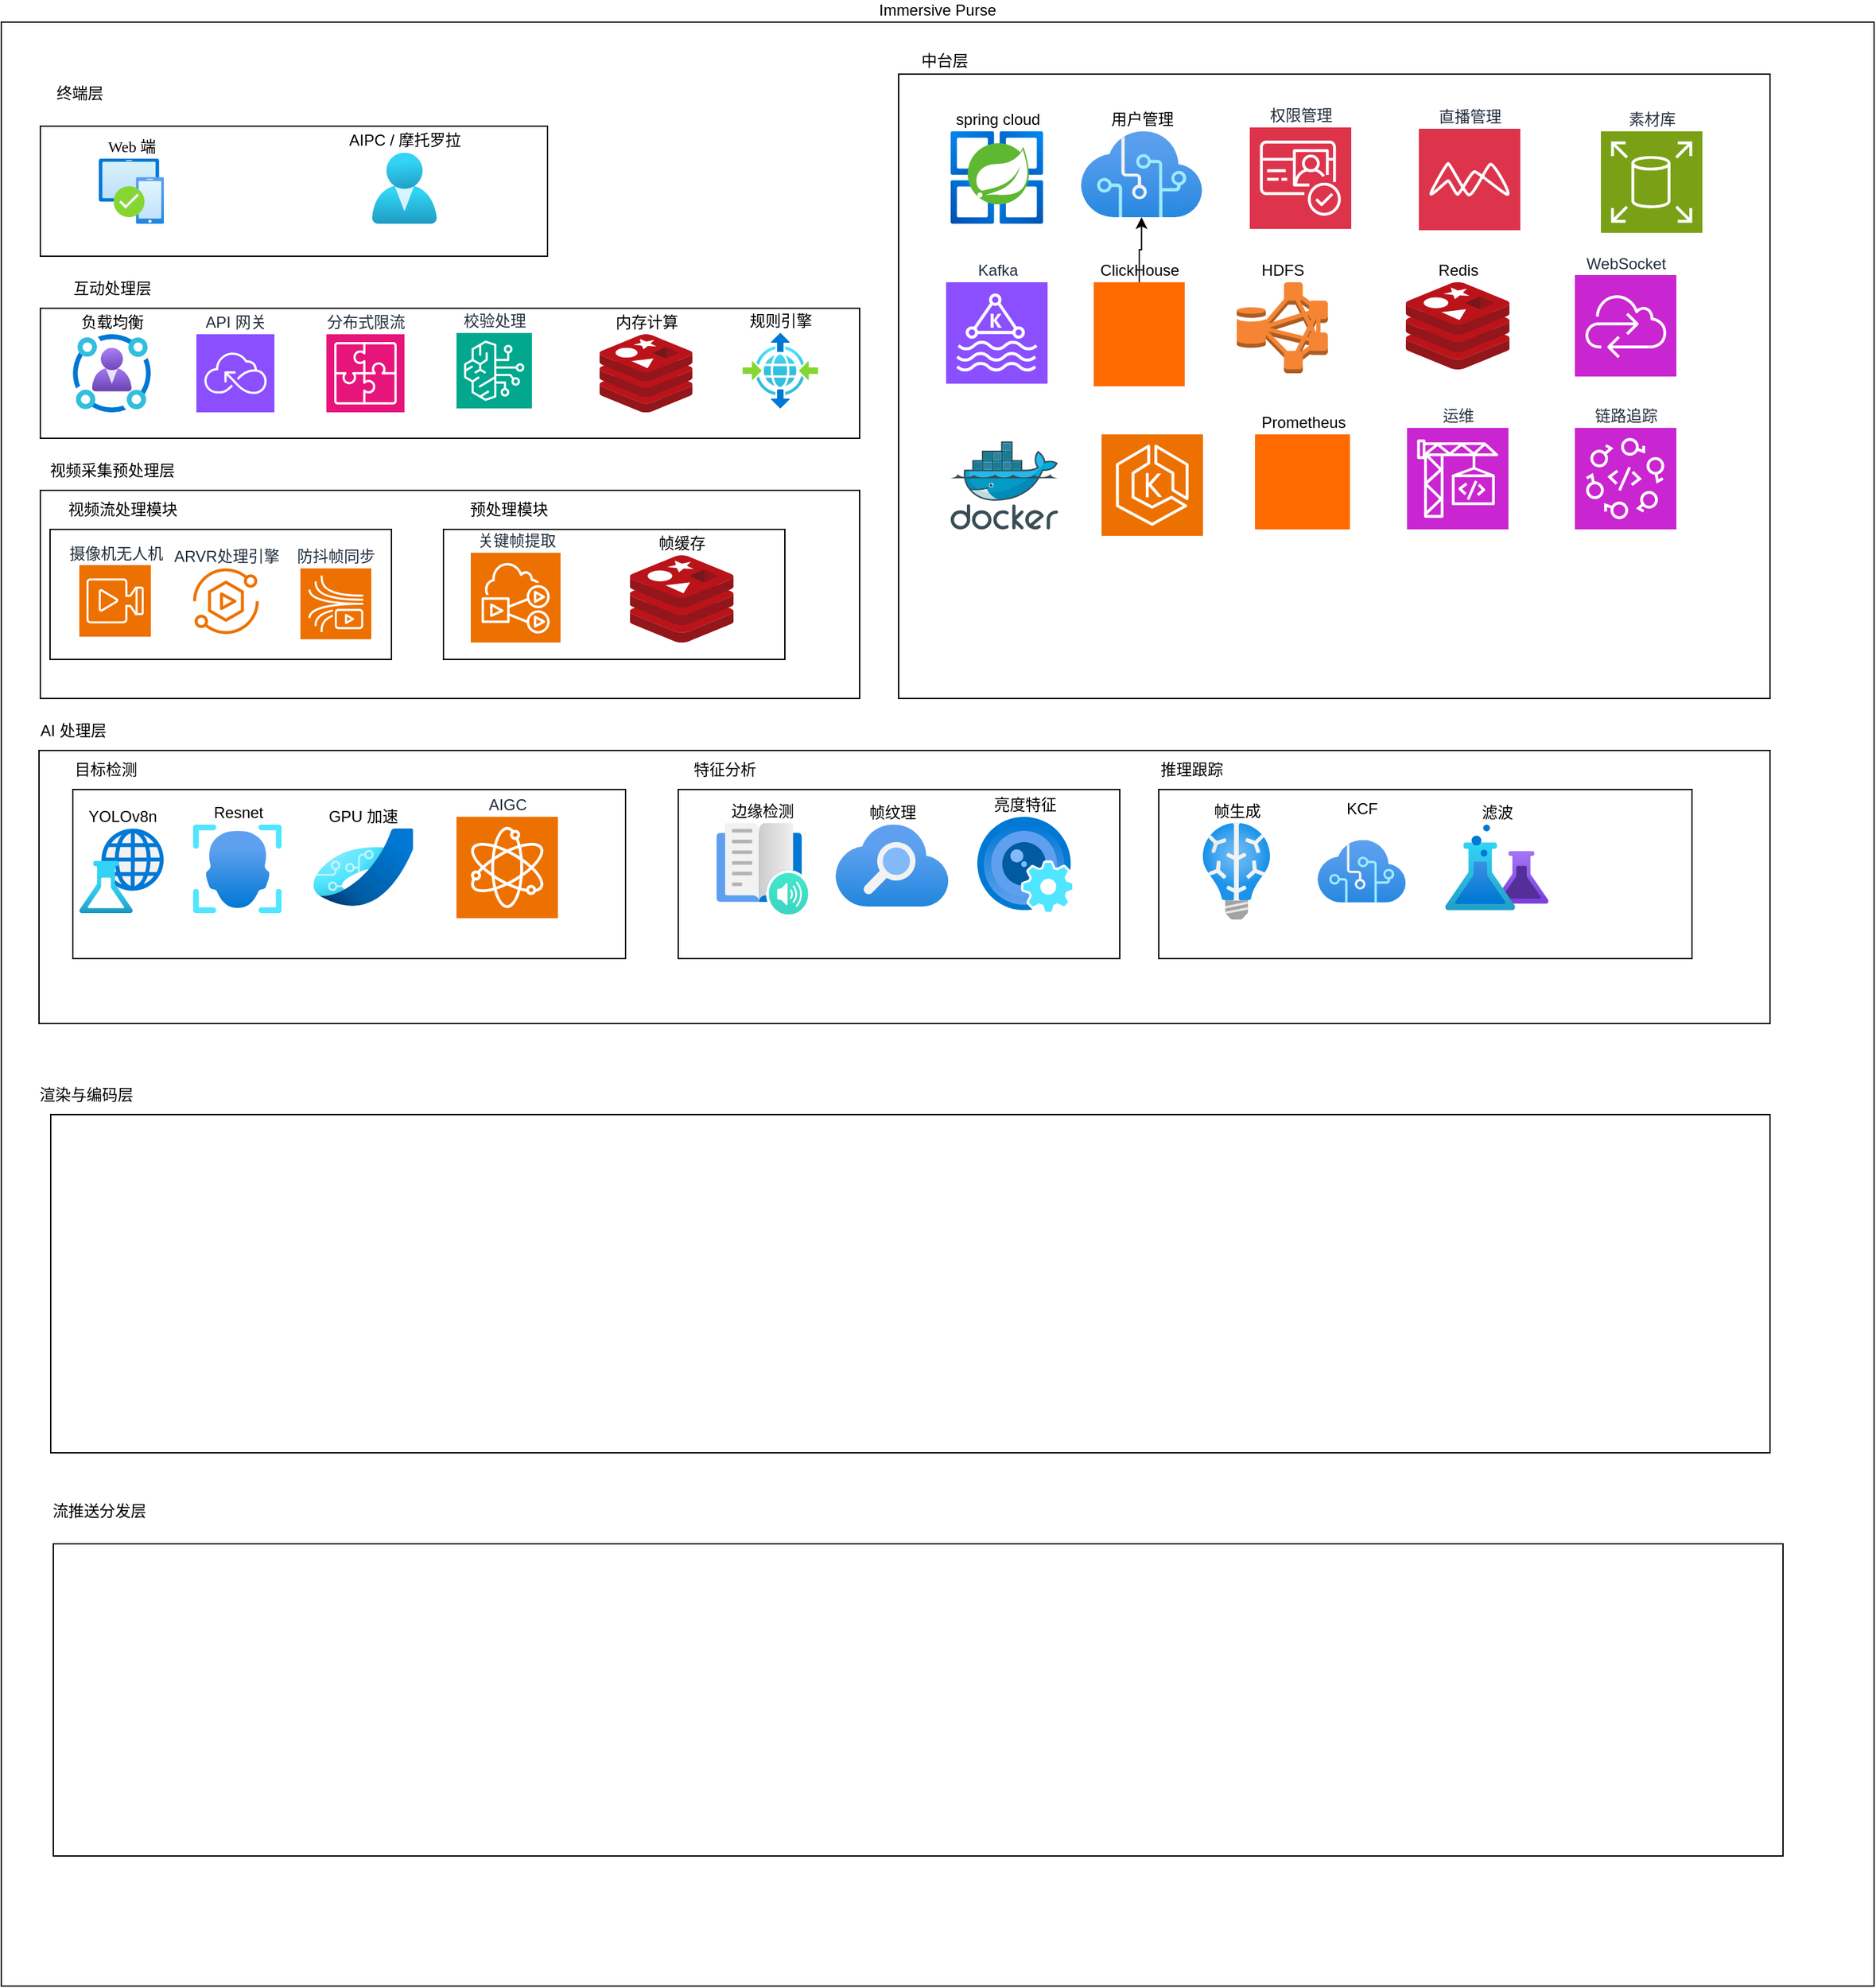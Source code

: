 <mxfile version="28.1.0">
  <diagram name="第 1 页" id="qKps2COHC2__7lPThj9i">
    <mxGraphModel dx="1554" dy="849" grid="1" gridSize="10" guides="1" tooltips="1" connect="1" arrows="1" fold="1" page="1" pageScale="1" pageWidth="1900" pageHeight="2000" math="0" shadow="0">
      <root>
        <mxCell id="0" />
        <mxCell id="1" parent="0" />
        <mxCell id="5CDg7A2IwqHqPvgLmuk0-1" value="" style="rounded=0;whiteSpace=wrap;html=1;" vertex="1" parent="1">
          <mxGeometry x="840" y="660" width="180" height="80" as="geometry" />
        </mxCell>
        <mxCell id="5CDg7A2IwqHqPvgLmuk0-2" value="Immersive Purse" style="rounded=0;whiteSpace=wrap;html=1;labelPosition=center;verticalLabelPosition=top;align=center;verticalAlign=bottom;" vertex="1" parent="1">
          <mxGeometry x="110" y="590" width="1440" height="1510" as="geometry" />
        </mxCell>
        <mxCell id="5CDg7A2IwqHqPvgLmuk0-3" value="" style="rounded=0;whiteSpace=wrap;html=1;labelPosition=left;verticalLabelPosition=top;align=right;verticalAlign=bottom;" vertex="1" parent="1">
          <mxGeometry x="140" y="670" width="390" height="100" as="geometry" />
        </mxCell>
        <mxCell id="5CDg7A2IwqHqPvgLmuk0-4" value="Web 端" style="image;aspect=fixed;html=1;points=[];align=center;fontSize=12;image=img/lib/azure2/identity/Multi_Factor_Authentication.svg;fontFamily=Georgia;labelPosition=center;verticalLabelPosition=top;verticalAlign=bottom;" vertex="1" parent="1">
          <mxGeometry x="185" y="695" width="50" height="50" as="geometry" />
        </mxCell>
        <mxCell id="5CDg7A2IwqHqPvgLmuk0-5" value="终端层" style="text;html=1;align=center;verticalAlign=middle;resizable=0;points=[];autosize=1;strokeColor=none;fillColor=none;" vertex="1" parent="1">
          <mxGeometry x="140" y="630" width="60" height="30" as="geometry" />
        </mxCell>
        <mxCell id="5CDg7A2IwqHqPvgLmuk0-6" style="edgeStyle=orthogonalEdgeStyle;rounded=0;orthogonalLoop=1;jettySize=auto;html=1;exitX=0.5;exitY=1;exitDx=0;exitDy=0;" edge="1" parent="1" source="5CDg7A2IwqHqPvgLmuk0-3" target="5CDg7A2IwqHqPvgLmuk0-3">
          <mxGeometry relative="1" as="geometry" />
        </mxCell>
        <mxCell id="5CDg7A2IwqHqPvgLmuk0-7" value="AIPC / 摩托罗拉" style="image;aspect=fixed;html=1;points=[];align=center;fontSize=12;image=img/lib/azure2/identity/Users.svg;labelPosition=center;verticalLabelPosition=top;verticalAlign=bottom;" vertex="1" parent="1">
          <mxGeometry x="395" y="690.32" width="50" height="54.68" as="geometry" />
        </mxCell>
        <mxCell id="5CDg7A2IwqHqPvgLmuk0-8" value="" style="rounded=0;whiteSpace=wrap;html=1;labelPosition=left;verticalLabelPosition=top;align=right;verticalAlign=bottom;" vertex="1" parent="1">
          <mxGeometry x="140" y="810" width="630" height="100" as="geometry" />
        </mxCell>
        <mxCell id="5CDg7A2IwqHqPvgLmuk0-9" value="互动处理层" style="text;html=1;align=center;verticalAlign=middle;resizable=0;points=[];autosize=1;strokeColor=none;fillColor=none;" vertex="1" parent="1">
          <mxGeometry x="155" y="780" width="80" height="30" as="geometry" />
        </mxCell>
        <mxCell id="5CDg7A2IwqHqPvgLmuk0-10" value="API 网关" style="sketch=0;points=[[0,0,0],[0.25,0,0],[0.5,0,0],[0.75,0,0],[1,0,0],[0,1,0],[0.25,1,0],[0.5,1,0],[0.75,1,0],[1,1,0],[0,0.25,0],[0,0.5,0],[0,0.75,0],[1,0.25,0],[1,0.5,0],[1,0.75,0]];outlineConnect=0;fontColor=#232F3E;fillColor=#8C4FFF;strokeColor=#ffffff;dashed=0;verticalLabelPosition=top;verticalAlign=bottom;align=center;html=1;fontSize=12;fontStyle=0;aspect=fixed;shape=mxgraph.aws4.resourceIcon;resIcon=mxgraph.aws4.serverless;labelPosition=center;" vertex="1" parent="1">
          <mxGeometry x="260" y="830" width="60" height="60" as="geometry" />
        </mxCell>
        <mxCell id="5CDg7A2IwqHqPvgLmuk0-11" value="负载均衡" style="image;aspect=fixed;html=1;points=[];align=center;fontSize=12;image=img/lib/azure2/identity/Identity_Governance.svg;labelPosition=center;verticalLabelPosition=top;verticalAlign=bottom;" vertex="1" parent="1">
          <mxGeometry x="165" y="830" width="60" height="60" as="geometry" />
        </mxCell>
        <mxCell id="5CDg7A2IwqHqPvgLmuk0-12" value="分布式限流" style="sketch=0;points=[[0,0,0],[0.25,0,0],[0.5,0,0],[0.75,0,0],[1,0,0],[0,1,0],[0.25,1,0],[0.5,1,0],[0.75,1,0],[1,1,0],[0,0.25,0],[0,0.5,0],[0,0.75,0],[1,0.25,0],[1,0.5,0],[1,0.75,0]];outlineConnect=0;fontColor=#232F3E;fillColor=#E7157B;strokeColor=#ffffff;dashed=0;verticalLabelPosition=top;verticalAlign=bottom;align=center;html=1;fontSize=12;fontStyle=0;aspect=fixed;shape=mxgraph.aws4.resourceIcon;resIcon=mxgraph.aws4.application_integration;labelPosition=center;" vertex="1" parent="1">
          <mxGeometry x="360" y="830" width="60" height="60" as="geometry" />
        </mxCell>
        <mxCell id="5CDg7A2IwqHqPvgLmuk0-13" value="校验处理" style="sketch=0;points=[[0,0,0],[0.25,0,0],[0.5,0,0],[0.75,0,0],[1,0,0],[0,1,0],[0.25,1,0],[0.5,1,0],[0.75,1,0],[1,1,0],[0,0.25,0],[0,0.5,0],[0,0.75,0],[1,0.25,0],[1,0.5,0],[1,0.75,0]];outlineConnect=0;fontColor=#232F3E;fillColor=#01A88D;strokeColor=#ffffff;dashed=0;verticalLabelPosition=top;verticalAlign=bottom;align=center;html=1;fontSize=12;fontStyle=0;aspect=fixed;shape=mxgraph.aws4.resourceIcon;resIcon=mxgraph.aws4.bedrock;labelPosition=center;" vertex="1" parent="1">
          <mxGeometry x="460" y="829" width="58" height="58" as="geometry" />
        </mxCell>
        <mxCell id="5CDg7A2IwqHqPvgLmuk0-14" value="内存计算" style="image;sketch=0;aspect=fixed;html=1;points=[];align=center;fontSize=12;image=img/lib/mscae/Cache_Redis_Product.svg;labelPosition=center;verticalLabelPosition=top;verticalAlign=bottom;" vertex="1" parent="1">
          <mxGeometry x="570" y="830" width="71.43" height="60" as="geometry" />
        </mxCell>
        <mxCell id="5CDg7A2IwqHqPvgLmuk0-15" value="规则引擎" style="image;aspect=fixed;html=1;points=[];align=center;fontSize=12;image=img/lib/azure2/networking/Azure_Communications_Gateway.svg;labelPosition=center;verticalLabelPosition=top;verticalAlign=bottom;" vertex="1" parent="1">
          <mxGeometry x="680" y="829" width="58" height="58" as="geometry" />
        </mxCell>
        <mxCell id="5CDg7A2IwqHqPvgLmuk0-16" value="&lt;span style=&quot;color: rgba(0, 0, 0, 0); font-family: monospace; font-size: 0px; text-align: start; text-wrap-mode: nowrap;&quot;&gt;%3CmxGraphModel%3E%3Croot%3E%3CmxCell%20id%3D%220%22%2F%3E%3CmxCell%20id%3D%221%22%20parent%3D%220%22%2F%3E%3CmxCell%20id%3D%222%22%20value%3D%22%22%20style%3D%22rounded%3D0%3BwhiteSpace%3Dwrap%3Bhtml%3D1%3B%22%20vertex%3D%221%22%20parent%3D%221%22%3E%3CmxGeometry%20x%3D%22147.5%22%20y%3D%22980%22%20width%3D%22262.5%22%20height%3D%22100%22%20as%3D%22geometry%22%2F%3E%3C%2FmxCell%3E%3C%2Froot%3E%3C%2FmxGraphModel%3E&lt;/span&gt;" style="rounded=0;whiteSpace=wrap;html=1;labelPosition=center;verticalLabelPosition=top;align=center;verticalAlign=bottom;" vertex="1" parent="1">
          <mxGeometry x="140" y="950" width="630" height="160" as="geometry" />
        </mxCell>
        <mxCell id="5CDg7A2IwqHqPvgLmuk0-17" value="视频采集预处理层" style="text;html=1;align=center;verticalAlign=middle;resizable=0;points=[];autosize=1;strokeColor=none;fillColor=none;" vertex="1" parent="1">
          <mxGeometry x="135" y="920" width="120" height="30" as="geometry" />
        </mxCell>
        <mxCell id="5CDg7A2IwqHqPvgLmuk0-18" value="" style="rounded=0;whiteSpace=wrap;html=1;" vertex="1" parent="1">
          <mxGeometry x="147.5" y="980" width="262.5" height="100" as="geometry" />
        </mxCell>
        <mxCell id="5CDg7A2IwqHqPvgLmuk0-19" value="摄像机无人机" style="sketch=0;points=[[0,0,0],[0.25,0,0],[0.5,0,0],[0.75,0,0],[1,0,0],[0,1,0],[0.25,1,0],[0.5,1,0],[0.75,1,0],[1,1,0],[0,0.25,0],[0,0.5,0],[0,0.75,0],[1,0.25,0],[1,0.5,0],[1,0.75,0]];outlineConnect=0;fontColor=#232F3E;fillColor=#ED7100;strokeColor=#ffffff;dashed=0;verticalLabelPosition=top;verticalAlign=bottom;align=center;html=1;fontSize=12;fontStyle=0;aspect=fixed;shape=mxgraph.aws4.resourceIcon;resIcon=mxgraph.aws4.media_services;labelPosition=center;" vertex="1" parent="1">
          <mxGeometry x="170" y="1007.5" width="55" height="55" as="geometry" />
        </mxCell>
        <mxCell id="5CDg7A2IwqHqPvgLmuk0-20" value="ARVR处理引擎" style="sketch=0;outlineConnect=0;fontColor=#232F3E;gradientColor=none;fillColor=#ED7100;strokeColor=none;dashed=0;verticalLabelPosition=top;verticalAlign=bottom;align=center;html=1;fontSize=12;fontStyle=0;aspect=fixed;pointerEvents=1;shape=mxgraph.aws4.cloud_digital_interface;labelPosition=center;" vertex="1" parent="1">
          <mxGeometry x="257.5" y="1010" width="50.5" height="50.5" as="geometry" />
        </mxCell>
        <mxCell id="5CDg7A2IwqHqPvgLmuk0-21" value="防抖帧同步" style="sketch=0;points=[[0,0,0],[0.25,0,0],[0.5,0,0],[0.75,0,0],[1,0,0],[0,1,0],[0.25,1,0],[0.5,1,0],[0.75,1,0],[1,1,0],[0,0.25,0],[0,0.5,0],[0,0.75,0],[1,0.25,0],[1,0.5,0],[1,0.75,0]];outlineConnect=0;fontColor=#232F3E;fillColor=#ED7100;strokeColor=#ffffff;dashed=0;verticalLabelPosition=top;verticalAlign=bottom;align=center;html=1;fontSize=12;fontStyle=0;aspect=fixed;shape=mxgraph.aws4.resourceIcon;resIcon=mxgraph.aws4.kinesis_video_streams;labelPosition=center;" vertex="1" parent="1">
          <mxGeometry x="340" y="1010" width="54.5" height="54.5" as="geometry" />
        </mxCell>
        <mxCell id="5CDg7A2IwqHqPvgLmuk0-22" value="视频流处理模块" style="text;html=1;align=center;verticalAlign=middle;resizable=0;points=[];autosize=1;strokeColor=none;fillColor=none;" vertex="1" parent="1">
          <mxGeometry x="147.5" y="950" width="110" height="30" as="geometry" />
        </mxCell>
        <mxCell id="5CDg7A2IwqHqPvgLmuk0-23" value="" style="rounded=0;whiteSpace=wrap;html=1;" vertex="1" parent="1">
          <mxGeometry x="450" y="980" width="262.5" height="100" as="geometry" />
        </mxCell>
        <mxCell id="5CDg7A2IwqHqPvgLmuk0-24" value="预处理模块" style="text;html=1;align=center;verticalAlign=middle;resizable=0;points=[];autosize=1;strokeColor=none;fillColor=none;" vertex="1" parent="1">
          <mxGeometry x="460" y="950" width="80" height="30" as="geometry" />
        </mxCell>
        <mxCell id="5CDg7A2IwqHqPvgLmuk0-25" value="帧缓存" style="image;sketch=0;aspect=fixed;html=1;points=[];align=center;fontSize=12;image=img/lib/mscae/Cache_Redis_Product.svg;labelPosition=center;verticalLabelPosition=top;verticalAlign=bottom;" vertex="1" parent="1">
          <mxGeometry x="593.28" y="1000" width="79.76" height="67" as="geometry" />
        </mxCell>
        <mxCell id="5CDg7A2IwqHqPvgLmuk0-26" value="关键帧提取" style="sketch=0;points=[[0,0,0],[0.25,0,0],[0.5,0,0],[0.75,0,0],[1,0,0],[0,1,0],[0.25,1,0],[0.5,1,0],[0.75,1,0],[1,1,0],[0,0.25,0],[0,0.5,0],[0,0.75,0],[1,0.25,0],[1,0.5,0],[1,0.75,0]];outlineConnect=0;fontColor=#232F3E;fillColor=#ED7100;strokeColor=#ffffff;dashed=0;verticalLabelPosition=top;verticalAlign=bottom;align=center;html=1;fontSize=12;fontStyle=0;aspect=fixed;shape=mxgraph.aws4.resourceIcon;resIcon=mxgraph.aws4.elastic_transcoder;labelPosition=center;" vertex="1" parent="1">
          <mxGeometry x="471" y="998" width="69" height="69" as="geometry" />
        </mxCell>
        <mxCell id="5CDg7A2IwqHqPvgLmuk0-27" value="" style="rounded=0;whiteSpace=wrap;html=1;" vertex="1" parent="1">
          <mxGeometry x="139" y="1150" width="1331" height="210" as="geometry" />
        </mxCell>
        <mxCell id="5CDg7A2IwqHqPvgLmuk0-28" value="AI 处理层" style="text;html=1;align=center;verticalAlign=middle;resizable=0;points=[];autosize=1;strokeColor=none;fillColor=none;" vertex="1" parent="1">
          <mxGeometry x="130" y="1120" width="70" height="30" as="geometry" />
        </mxCell>
        <mxCell id="5CDg7A2IwqHqPvgLmuk0-29" value="" style="rounded=0;whiteSpace=wrap;html=1;" vertex="1" parent="1">
          <mxGeometry x="165" y="1180" width="425" height="130" as="geometry" />
        </mxCell>
        <mxCell id="5CDg7A2IwqHqPvgLmuk0-30" value="YOLOv8n" style="image;aspect=fixed;html=1;points=[];align=center;fontSize=12;image=img/lib/azure2/ai_machine_learning/Machine_Learning_Studio_Classic_Web_Services.svg;labelPosition=center;verticalLabelPosition=top;verticalAlign=bottom;" vertex="1" parent="1">
          <mxGeometry x="170" y="1210" width="65" height="65" as="geometry" />
        </mxCell>
        <mxCell id="5CDg7A2IwqHqPvgLmuk0-31" value="Resnet" style="image;aspect=fixed;html=1;points=[];align=center;fontSize=12;image=img/lib/azure2/ai_machine_learning/Face_APIs.svg;labelPosition=center;verticalLabelPosition=top;verticalAlign=bottom;" vertex="1" parent="1">
          <mxGeometry x="257.5" y="1207" width="68" height="68" as="geometry" />
        </mxCell>
        <mxCell id="5CDg7A2IwqHqPvgLmuk0-32" value="GPU 加速" style="image;aspect=fixed;html=1;points=[];align=center;fontSize=12;image=img/lib/azure2/ai_machine_learning/Azure_Applied_AI.svg;labelPosition=center;verticalLabelPosition=top;verticalAlign=bottom;" vertex="1" parent="1">
          <mxGeometry x="349.46" y="1210" width="77.77" height="59.47" as="geometry" />
        </mxCell>
        <mxCell id="5CDg7A2IwqHqPvgLmuk0-33" value="目标检测" style="text;html=1;align=center;verticalAlign=middle;resizable=0;points=[];autosize=1;strokeColor=none;fillColor=none;" vertex="1" parent="1">
          <mxGeometry x="155" y="1150" width="70" height="30" as="geometry" />
        </mxCell>
        <mxCell id="5CDg7A2IwqHqPvgLmuk0-34" value="" style="rounded=0;whiteSpace=wrap;html=1;" vertex="1" parent="1">
          <mxGeometry x="630.5" y="1180" width="339.5" height="130" as="geometry" />
        </mxCell>
        <mxCell id="5CDg7A2IwqHqPvgLmuk0-35" value="特征分析" style="text;html=1;align=center;verticalAlign=middle;resizable=0;points=[];autosize=1;strokeColor=none;fillColor=none;" vertex="1" parent="1">
          <mxGeometry x="630.5" y="1150" width="70" height="30" as="geometry" />
        </mxCell>
        <mxCell id="5CDg7A2IwqHqPvgLmuk0-36" value="帧纹理" style="image;aspect=fixed;html=1;points=[];align=center;fontSize=12;image=img/lib/azure2/app_services/Search_Services.svg;labelPosition=center;verticalLabelPosition=top;verticalAlign=bottom;" vertex="1" parent="1">
          <mxGeometry x="751.25" y="1207" width="87.21" height="63" as="geometry" />
        </mxCell>
        <mxCell id="5CDg7A2IwqHqPvgLmuk0-37" value="亮度特征" style="image;aspect=fixed;html=1;points=[];align=center;fontSize=12;image=img/lib/azure2/ai_machine_learning/Custom_Vision.svg;labelPosition=center;verticalLabelPosition=top;verticalAlign=bottom;" vertex="1" parent="1">
          <mxGeometry x="860.5" y="1201" width="73" height="73" as="geometry" />
        </mxCell>
        <mxCell id="5CDg7A2IwqHqPvgLmuk0-38" value="边缘检测" style="image;aspect=fixed;html=1;points=[];align=center;fontSize=12;image=img/lib/azure2/ai_machine_learning/Immersive_Readers.svg;labelPosition=center;verticalLabelPosition=top;verticalAlign=bottom;" vertex="1" parent="1">
          <mxGeometry x="660" y="1205.78" width="70.44" height="70.44" as="geometry" />
        </mxCell>
        <mxCell id="5CDg7A2IwqHqPvgLmuk0-39" value="" style="rounded=0;whiteSpace=wrap;html=1;" vertex="1" parent="1">
          <mxGeometry x="800" y="630" width="670" height="480" as="geometry" />
        </mxCell>
        <mxCell id="5CDg7A2IwqHqPvgLmuk0-40" value="中台层" style="text;html=1;align=center;verticalAlign=middle;resizable=0;points=[];autosize=1;strokeColor=none;fillColor=none;" vertex="1" parent="1">
          <mxGeometry x="805" y="605" width="60" height="30" as="geometry" />
        </mxCell>
        <mxCell id="5CDg7A2IwqHqPvgLmuk0-41" value="spring cloud" style="image;aspect=fixed;html=1;points=[];align=center;fontSize=12;image=img/lib/azure2/compute/Azure_Spring_Cloud.svg;labelPosition=center;verticalLabelPosition=top;verticalAlign=bottom;" vertex="1" parent="1">
          <mxGeometry x="840" y="674" width="71" height="71" as="geometry" />
        </mxCell>
        <mxCell id="5CDg7A2IwqHqPvgLmuk0-42" value="用户管理" style="image;aspect=fixed;html=1;points=[];align=center;fontSize=12;image=img/lib/azure2/ai_machine_learning/Cognitive_Services.svg;labelPosition=center;verticalLabelPosition=top;verticalAlign=bottom;" vertex="1" parent="1">
          <mxGeometry x="940" y="674" width="93.5" height="66" as="geometry" />
        </mxCell>
        <mxCell id="5CDg7A2IwqHqPvgLmuk0-43" value="素材库" style="sketch=0;points=[[0,0,0],[0.25,0,0],[0.5,0,0],[0.75,0,0],[1,0,0],[0,1,0],[0.25,1,0],[0.5,1,0],[0.75,1,0],[1,1,0],[0,0.25,0],[0,0.5,0],[0,0.75,0],[1,0.25,0],[1,0.5,0],[1,0.75,0]];outlineConnect=0;fontColor=#232F3E;fillColor=#7AA116;strokeColor=#ffffff;dashed=0;verticalLabelPosition=top;verticalAlign=bottom;align=center;html=1;fontSize=12;fontStyle=0;aspect=fixed;shape=mxgraph.aws4.resourceIcon;resIcon=mxgraph.aws4.elastic_block_store;labelPosition=center;" vertex="1" parent="1">
          <mxGeometry x="1340" y="674" width="78" height="78" as="geometry" />
        </mxCell>
        <mxCell id="5CDg7A2IwqHqPvgLmuk0-44" value="权限管理" style="sketch=0;points=[[0,0,0],[0.25,0,0],[0.5,0,0],[0.75,0,0],[1,0,0],[0,1,0],[0.25,1,0],[0.5,1,0],[0.75,1,0],[1,1,0],[0,0.25,0],[0,0.5,0],[0,0.75,0],[1,0.25,0],[1,0.5,0],[1,0.75,0]];outlineConnect=0;fontColor=#232F3E;fillColor=#DD344C;strokeColor=#ffffff;dashed=0;verticalLabelPosition=top;verticalAlign=bottom;align=center;html=1;fontSize=12;fontStyle=0;aspect=fixed;shape=mxgraph.aws4.resourceIcon;resIcon=mxgraph.aws4.cognito;labelPosition=center;" vertex="1" parent="1">
          <mxGeometry x="1070" y="671" width="78" height="78" as="geometry" />
        </mxCell>
        <mxCell id="5CDg7A2IwqHqPvgLmuk0-45" value="直播管理" style="sketch=0;points=[[0,0,0],[0.25,0,0],[0.5,0,0],[0.75,0,0],[1,0,0],[0,1,0],[0.25,1,0],[0.5,1,0],[0.75,1,0],[1,1,0],[0,0.25,0],[0,0.5,0],[0,0.75,0],[1,0.25,0],[1,0.5,0],[1,0.75,0]];outlineConnect=0;fontColor=#232F3E;fillColor=#DD344C;strokeColor=#ffffff;dashed=0;verticalLabelPosition=top;verticalAlign=bottom;align=center;html=1;fontSize=12;fontStyle=0;aspect=fixed;shape=mxgraph.aws4.resourceIcon;resIcon=mxgraph.aws4.macie;labelPosition=center;" vertex="1" parent="1">
          <mxGeometry x="1200" y="672" width="78" height="78" as="geometry" />
        </mxCell>
        <mxCell id="5CDg7A2IwqHqPvgLmuk0-46" value="Kafka" style="sketch=0;points=[[0,0,0],[0.25,0,0],[0.5,0,0],[0.75,0,0],[1,0,0],[0,1,0],[0.25,1,0],[0.5,1,0],[0.75,1,0],[1,1,0],[0,0.25,0],[0,0.5,0],[0,0.75,0],[1,0.25,0],[1,0.5,0],[1,0.75,0]];outlineConnect=0;fontColor=#232F3E;fillColor=#8C4FFF;strokeColor=#ffffff;dashed=0;verticalLabelPosition=top;verticalAlign=bottom;align=center;html=1;fontSize=12;fontStyle=0;aspect=fixed;shape=mxgraph.aws4.resourceIcon;resIcon=mxgraph.aws4.managed_streaming_for_kafka;labelPosition=center;" vertex="1" parent="1">
          <mxGeometry x="836.5" y="790" width="78" height="78" as="geometry" />
        </mxCell>
        <mxCell id="5CDg7A2IwqHqPvgLmuk0-47" value="" style="edgeStyle=orthogonalEdgeStyle;rounded=0;orthogonalLoop=1;jettySize=auto;html=1;" edge="1" parent="1" source="5CDg7A2IwqHqPvgLmuk0-48" target="5CDg7A2IwqHqPvgLmuk0-42">
          <mxGeometry relative="1" as="geometry" />
        </mxCell>
        <mxCell id="5CDg7A2IwqHqPvgLmuk0-48" value="ClickHouse" style="points=[];aspect=fixed;html=1;align=center;shadow=0;dashed=0;fillColor=#FF6A00;strokeColor=none;shape=mxgraph.alibaba_cloud.clickhouse;labelPosition=center;verticalLabelPosition=top;verticalAlign=bottom;" vertex="1" parent="1">
          <mxGeometry x="950" y="790" width="69.95" height="80" as="geometry" />
        </mxCell>
        <mxCell id="5CDg7A2IwqHqPvgLmuk0-49" value="HDFS" style="outlineConnect=0;dashed=0;verticalLabelPosition=top;verticalAlign=bottom;align=center;html=1;shape=mxgraph.aws3.hdfs_cluster;fillColor=#F58534;gradientColor=none;labelPosition=center;" vertex="1" parent="1">
          <mxGeometry x="1060" y="790" width="70" height="70" as="geometry" />
        </mxCell>
        <mxCell id="5CDg7A2IwqHqPvgLmuk0-50" value="Redis" style="image;sketch=0;aspect=fixed;html=1;points=[];align=center;fontSize=12;image=img/lib/mscae/Cache_Redis_Product.svg;labelPosition=center;verticalLabelPosition=top;verticalAlign=bottom;" vertex="1" parent="1">
          <mxGeometry x="1190" y="790" width="79.76" height="67" as="geometry" />
        </mxCell>
        <mxCell id="5CDg7A2IwqHqPvgLmuk0-51" value="WebSocket" style="sketch=0;points=[[0,0,0],[0.25,0,0],[0.5,0,0],[0.75,0,0],[1,0,0],[0,1,0],[0.25,1,0],[0.5,1,0],[0.75,1,0],[1,1,0],[0,0.25,0],[0,0.5,0],[0,0.75,0],[1,0.25,0],[1,0.5,0],[1,0.75,0]];outlineConnect=0;fontColor=#232F3E;fillColor=#C925D1;strokeColor=#ffffff;dashed=0;verticalLabelPosition=top;verticalAlign=bottom;align=center;html=1;fontSize=12;fontStyle=0;aspect=fixed;shape=mxgraph.aws4.resourceIcon;resIcon=mxgraph.aws4.cloud_control_api;labelPosition=center;" vertex="1" parent="1">
          <mxGeometry x="1320" y="784.5" width="78" height="78" as="geometry" />
        </mxCell>
        <mxCell id="5CDg7A2IwqHqPvgLmuk0-52" value="运维" style="sketch=0;points=[[0,0,0],[0.25,0,0],[0.5,0,0],[0.75,0,0],[1,0,0],[0,1,0],[0.25,1,0],[0.5,1,0],[0.75,1,0],[1,1,0],[0,0.25,0],[0,0.5,0],[0,0.75,0],[1,0.25,0],[1,0.5,0],[1,0.75,0]];outlineConnect=0;fontColor=#232F3E;fillColor=#C925D1;strokeColor=#ffffff;dashed=0;verticalLabelPosition=top;verticalAlign=bottom;align=center;html=1;fontSize=12;fontStyle=0;aspect=fixed;shape=mxgraph.aws4.resourceIcon;resIcon=mxgraph.aws4.codebuild;labelPosition=center;" vertex="1" parent="1">
          <mxGeometry x="1190.88" y="902" width="78" height="78" as="geometry" />
        </mxCell>
        <mxCell id="5CDg7A2IwqHqPvgLmuk0-53" value="链路追踪" style="sketch=0;points=[[0,0,0],[0.25,0,0],[0.5,0,0],[0.75,0,0],[1,0,0],[0,1,0],[0.25,1,0],[0.5,1,0],[0.75,1,0],[1,1,0],[0,0.25,0],[0,0.5,0],[0,0.75,0],[1,0.25,0],[1,0.5,0],[1,0.75,0]];outlineConnect=0;fontColor=#232F3E;fillColor=#C925D1;strokeColor=#ffffff;dashed=0;verticalLabelPosition=top;verticalAlign=bottom;align=center;html=1;fontSize=12;fontStyle=0;aspect=fixed;shape=mxgraph.aws4.resourceIcon;resIcon=mxgraph.aws4.codestar;labelPosition=center;" vertex="1" parent="1">
          <mxGeometry x="1320" y="902" width="78" height="78" as="geometry" />
        </mxCell>
        <mxCell id="5CDg7A2IwqHqPvgLmuk0-54" value="" style="image;sketch=0;aspect=fixed;html=1;points=[];align=center;fontSize=12;image=img/lib/mscae/Docker.svg;" vertex="1" parent="1">
          <mxGeometry x="840" y="912.3" width="82.56" height="67.7" as="geometry" />
        </mxCell>
        <mxCell id="5CDg7A2IwqHqPvgLmuk0-55" value="" style="sketch=0;points=[[0,0,0],[0.25,0,0],[0.5,0,0],[0.75,0,0],[1,0,0],[0,1,0],[0.25,1,0],[0.5,1,0],[0.75,1,0],[1,1,0],[0,0.25,0],[0,0.5,0],[0,0.75,0],[1,0.25,0],[1,0.5,0],[1,0.75,0]];outlineConnect=0;fontColor=#232F3E;fillColor=#ED7100;strokeColor=#ffffff;dashed=0;verticalLabelPosition=bottom;verticalAlign=top;align=center;html=1;fontSize=12;fontStyle=0;aspect=fixed;shape=mxgraph.aws4.resourceIcon;resIcon=mxgraph.aws4.eks;" vertex="1" parent="1">
          <mxGeometry x="956" y="907" width="78" height="78" as="geometry" />
        </mxCell>
        <mxCell id="5CDg7A2IwqHqPvgLmuk0-56" value="AIGC" style="sketch=0;points=[[0,0,0],[0.25,0,0],[0.5,0,0],[0.75,0,0],[1,0,0],[0,1,0],[0.25,1,0],[0.5,1,0],[0.75,1,0],[1,1,0],[0,0.25,0],[0,0.5,0],[0,0.75,0],[1,0.25,0],[1,0.5,0],[1,0.75,0]];outlineConnect=0;fontColor=#232F3E;fillColor=#ED7100;strokeColor=#ffffff;dashed=0;verticalLabelPosition=top;verticalAlign=bottom;align=center;html=1;fontSize=12;fontStyle=0;aspect=fixed;shape=mxgraph.aws4.resourceIcon;resIcon=mxgraph.aws4.quantum_technologies;labelPosition=center;" vertex="1" parent="1">
          <mxGeometry x="460" y="1201" width="78" height="78" as="geometry" />
        </mxCell>
        <mxCell id="5CDg7A2IwqHqPvgLmuk0-57" value="" style="rounded=0;whiteSpace=wrap;html=1;" vertex="1" parent="1">
          <mxGeometry x="1000" y="1180" width="410" height="130" as="geometry" />
        </mxCell>
        <mxCell id="5CDg7A2IwqHqPvgLmuk0-58" value="推理跟踪" style="text;html=1;align=center;verticalAlign=middle;resizable=0;points=[];autosize=1;strokeColor=none;fillColor=none;" vertex="1" parent="1">
          <mxGeometry x="990" y="1150" width="70" height="30" as="geometry" />
        </mxCell>
        <mxCell id="5CDg7A2IwqHqPvgLmuk0-59" value="帧生成" style="image;aspect=fixed;html=1;points=[];align=center;fontSize=12;image=img/lib/azure2/ai_machine_learning/Batch_AI.svg;labelPosition=center;verticalLabelPosition=top;verticalAlign=bottom;" vertex="1" parent="1">
          <mxGeometry x="1033.5" y="1205.78" width="52.39" height="74.22" as="geometry" />
        </mxCell>
        <mxCell id="5CDg7A2IwqHqPvgLmuk0-60" value="滤波" style="image;aspect=fixed;html=1;points=[];align=center;fontSize=12;image=img/lib/azure2/ai_machine_learning/Azure_Experimentation_Studio.svg;labelPosition=center;verticalLabelPosition=top;verticalAlign=bottom;" vertex="1" parent="1">
          <mxGeometry x="1220" y="1207" width="80" height="65.88" as="geometry" />
        </mxCell>
        <mxCell id="5CDg7A2IwqHqPvgLmuk0-61" value="KCF&lt;div&gt;&lt;br&gt;&lt;/div&gt;" style="image;aspect=fixed;html=1;points=[];align=center;fontSize=12;image=img/lib/azure2/ai_machine_learning/Cognitive_Services.svg;labelPosition=center;verticalLabelPosition=top;verticalAlign=bottom;" vertex="1" parent="1">
          <mxGeometry x="1122" y="1218.89" width="68" height="48" as="geometry" />
        </mxCell>
        <mxCell id="5CDg7A2IwqHqPvgLmuk0-62" value="Prometheus" style="points=[];aspect=fixed;html=1;align=center;shadow=0;dashed=0;fillColor=#FF6A00;strokeColor=none;shape=mxgraph.alibaba_cloud.prometheus;labelPosition=center;verticalLabelPosition=top;verticalAlign=bottom;" vertex="1" parent="1">
          <mxGeometry x="1074" y="907" width="73" height="73" as="geometry" />
        </mxCell>
        <mxCell id="5CDg7A2IwqHqPvgLmuk0-63" value="" style="rounded=0;whiteSpace=wrap;html=1;" vertex="1" parent="1">
          <mxGeometry x="148" y="1430" width="1322" height="260" as="geometry" />
        </mxCell>
        <mxCell id="5CDg7A2IwqHqPvgLmuk0-64" value="渲染与编码层" style="text;html=1;align=center;verticalAlign=middle;resizable=0;points=[];autosize=1;strokeColor=none;fillColor=none;" vertex="1" parent="1">
          <mxGeometry x="125" y="1400" width="100" height="30" as="geometry" />
        </mxCell>
        <mxCell id="5CDg7A2IwqHqPvgLmuk0-65" value="" style="rounded=0;whiteSpace=wrap;html=1;" vertex="1" parent="1">
          <mxGeometry x="150" y="1760" width="1330" height="240" as="geometry" />
        </mxCell>
        <mxCell id="5CDg7A2IwqHqPvgLmuk0-66" value="流推送分发层" style="text;html=1;align=center;verticalAlign=middle;resizable=0;points=[];autosize=1;strokeColor=none;fillColor=none;" vertex="1" parent="1">
          <mxGeometry x="135" y="1720" width="100" height="30" as="geometry" />
        </mxCell>
      </root>
    </mxGraphModel>
  </diagram>
</mxfile>
